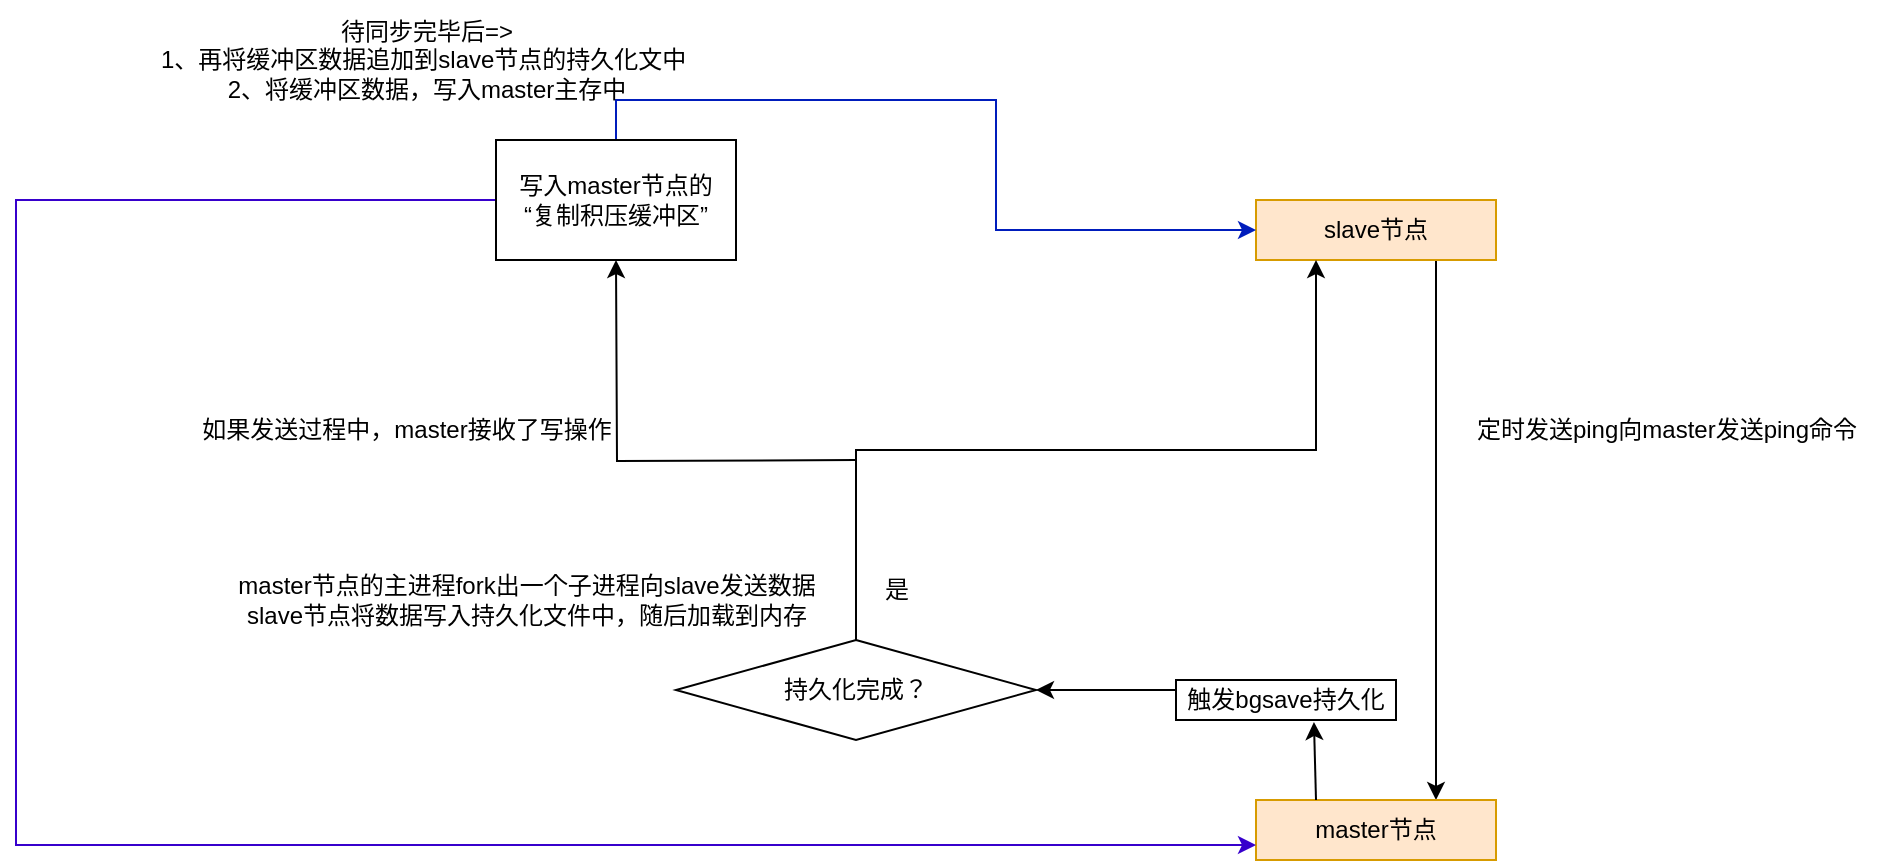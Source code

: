 <mxfile version="22.0.6" type="github">
  <diagram name="第 1 页" id="InC7F5kwpcaetfhoXfsr">
    <mxGraphModel dx="1803" dy="513" grid="1" gridSize="10" guides="1" tooltips="1" connect="1" arrows="1" fold="1" page="1" pageScale="1" pageWidth="827" pageHeight="1169" math="0" shadow="0">
      <root>
        <mxCell id="0" />
        <mxCell id="1" parent="0" />
        <mxCell id="lrW4jDTgQNn0qahZzyx1-30" style="edgeStyle=orthogonalEdgeStyle;rounded=0;orthogonalLoop=1;jettySize=auto;html=1;exitX=0.75;exitY=1;exitDx=0;exitDy=0;entryX=0.75;entryY=0;entryDx=0;entryDy=0;" edge="1" parent="1" source="lrW4jDTgQNn0qahZzyx1-2" target="lrW4jDTgQNn0qahZzyx1-7">
          <mxGeometry relative="1" as="geometry" />
        </mxCell>
        <mxCell id="lrW4jDTgQNn0qahZzyx1-2" value="slave节点" style="whiteSpace=wrap;html=1;rounded=0;fillColor=#ffe6cc;strokeColor=#d79b00;" vertex="1" parent="1">
          <mxGeometry x="120" y="180" width="120" height="30" as="geometry" />
        </mxCell>
        <mxCell id="lrW4jDTgQNn0qahZzyx1-7" value="master节点" style="whiteSpace=wrap;html=1;rounded=0;fillColor=#ffe6cc;strokeColor=#d79b00;" vertex="1" parent="1">
          <mxGeometry x="120" y="480" width="120" height="30" as="geometry" />
        </mxCell>
        <mxCell id="lrW4jDTgQNn0qahZzyx1-10" value="定时发送ping向master发送ping命令" style="text;html=1;align=center;verticalAlign=middle;resizable=0;points=[];autosize=1;strokeColor=none;fillColor=none;rounded=0;" vertex="1" parent="1">
          <mxGeometry x="220" y="280" width="210" height="30" as="geometry" />
        </mxCell>
        <mxCell id="lrW4jDTgQNn0qahZzyx1-21" style="edgeStyle=orthogonalEdgeStyle;rounded=0;orthogonalLoop=1;jettySize=auto;html=1;entryX=0.5;entryY=1;entryDx=0;entryDy=0;" edge="1" parent="1">
          <mxGeometry relative="1" as="geometry">
            <mxPoint x="-200" y="210" as="targetPoint" />
            <mxPoint x="-80" y="310" as="sourcePoint" />
          </mxGeometry>
        </mxCell>
        <mxCell id="lrW4jDTgQNn0qahZzyx1-23" style="edgeStyle=orthogonalEdgeStyle;rounded=0;orthogonalLoop=1;jettySize=auto;html=1;exitX=0.5;exitY=0;exitDx=0;exitDy=0;entryX=0;entryY=0.5;entryDx=0;entryDy=0;fillColor=#0050ef;strokeColor=#001DBC;" edge="1" parent="1" source="lrW4jDTgQNn0qahZzyx1-22" target="lrW4jDTgQNn0qahZzyx1-2">
          <mxGeometry relative="1" as="geometry" />
        </mxCell>
        <mxCell id="lrW4jDTgQNn0qahZzyx1-51" style="orthogonalLoop=1;jettySize=auto;html=1;exitX=0;exitY=0.5;exitDx=0;exitDy=0;entryX=0;entryY=0.75;entryDx=0;entryDy=0;edgeStyle=orthogonalEdgeStyle;rounded=0;fillColor=#6a00ff;strokeColor=#3700CC;" edge="1" parent="1" source="lrW4jDTgQNn0qahZzyx1-22" target="lrW4jDTgQNn0qahZzyx1-7">
          <mxGeometry relative="1" as="geometry">
            <Array as="points">
              <mxPoint x="-500" y="180" />
              <mxPoint x="-500" y="503" />
            </Array>
          </mxGeometry>
        </mxCell>
        <mxCell id="lrW4jDTgQNn0qahZzyx1-22" value="写入master节点的&lt;br&gt;“复制积压缓冲区”" style="rounded=0;whiteSpace=wrap;html=1;" vertex="1" parent="1">
          <mxGeometry x="-260" y="150" width="120" height="60" as="geometry" />
        </mxCell>
        <mxCell id="lrW4jDTgQNn0qahZzyx1-24" value="待同步完毕后=&amp;gt;&lt;br&gt;1、再将缓冲区数据追加到slave节点的持久化文中&amp;nbsp;&lt;br&gt;2、将缓冲区数据，写入master主存中" style="text;html=1;align=center;verticalAlign=middle;resizable=0;points=[];autosize=1;rounded=0;" vertex="1" parent="1">
          <mxGeometry x="-440" y="80" width="290" height="60" as="geometry" />
        </mxCell>
        <mxCell id="lrW4jDTgQNn0qahZzyx1-38" style="edgeStyle=none;orthogonalLoop=1;jettySize=auto;html=1;exitX=0;exitY=0.25;exitDx=0;exitDy=0;entryX=1;entryY=0.5;entryDx=0;entryDy=0;rounded=0;" edge="1" parent="1" source="lrW4jDTgQNn0qahZzyx1-31" target="lrW4jDTgQNn0qahZzyx1-39">
          <mxGeometry relative="1" as="geometry">
            <mxPoint x="10" y="425" as="targetPoint" />
          </mxGeometry>
        </mxCell>
        <mxCell id="lrW4jDTgQNn0qahZzyx1-31" value="触发bgsave持久化" style="whiteSpace=wrap;html=1;rounded=0;" vertex="1" parent="1">
          <mxGeometry x="80" y="420" width="110" height="20" as="geometry" />
        </mxCell>
        <mxCell id="lrW4jDTgQNn0qahZzyx1-37" style="edgeStyle=none;orthogonalLoop=1;jettySize=auto;html=1;exitX=0.25;exitY=0;exitDx=0;exitDy=0;entryX=0.627;entryY=1.05;entryDx=0;entryDy=0;entryPerimeter=0;rounded=0;" edge="1" parent="1" source="lrW4jDTgQNn0qahZzyx1-7" target="lrW4jDTgQNn0qahZzyx1-31">
          <mxGeometry relative="1" as="geometry" />
        </mxCell>
        <mxCell id="lrW4jDTgQNn0qahZzyx1-41" style="edgeStyle=orthogonalEdgeStyle;orthogonalLoop=1;jettySize=auto;html=1;exitX=0.5;exitY=0;exitDx=0;exitDy=0;entryX=0.25;entryY=1;entryDx=0;entryDy=0;rounded=0;" edge="1" parent="1" source="lrW4jDTgQNn0qahZzyx1-39" target="lrW4jDTgQNn0qahZzyx1-2">
          <mxGeometry relative="1" as="geometry" />
        </mxCell>
        <mxCell id="lrW4jDTgQNn0qahZzyx1-39" value="持久化完成？" style="rhombus;whiteSpace=wrap;html=1;rounded=0;" vertex="1" parent="1">
          <mxGeometry x="-170" y="400" width="180" height="50" as="geometry" />
        </mxCell>
        <mxCell id="lrW4jDTgQNn0qahZzyx1-42" value="master节点的主进程fork出一个子进程向slave发送数据&lt;br style=&quot;border-color: var(--border-color);&quot;&gt;slave节点将数据写入持久化文件中，随后加载到内存" style="text;html=1;align=center;verticalAlign=middle;resizable=0;points=[];autosize=1;strokeColor=none;fillColor=none;rounded=0;" vertex="1" parent="1">
          <mxGeometry x="-400" y="360" width="310" height="40" as="geometry" />
        </mxCell>
        <mxCell id="lrW4jDTgQNn0qahZzyx1-43" value="是" style="text;html=1;align=center;verticalAlign=middle;resizable=0;points=[];autosize=1;strokeColor=none;fillColor=none;rounded=0;" vertex="1" parent="1">
          <mxGeometry x="-80" y="360" width="40" height="30" as="geometry" />
        </mxCell>
        <mxCell id="lrW4jDTgQNn0qahZzyx1-44" value="如果发送过程中，master接收了写操作" style="text;html=1;align=center;verticalAlign=middle;resizable=0;points=[];autosize=1;strokeColor=none;fillColor=none;rounded=0;" vertex="1" parent="1">
          <mxGeometry x="-420" y="280" width="230" height="30" as="geometry" />
        </mxCell>
        <mxCell id="lrW4jDTgQNn0qahZzyx1-45" value="&lt;span style=&quot;padding: 0px; margin: 0px; border: 0px; font-variant-numeric: inherit; font-variant-east-asian: inherit; font-variant-alternates: inherit; font-variant-position: inherit; font-stretch: inherit; font-size: 10px; line-height: inherit; font-family: SFUIText, PingFangSC-Regular, &amp;quot;Helvetica Neue&amp;quot;, Helvetica, Arial, sans-serif; font-optical-sizing: inherit; font-kerning: inherit; font-feature-settings: inherit; font-variation-settings: inherit; vertical-align: baseline; color: transparent; position: absolute; cursor: text; transform-origin: 0% 0%; top: 0px; height: 100px; width: 714.375px; text-align: start; background-color: rgb(255, 255, 255);&quot; id=&quot;page707R_mcid29&quot; class=&quot;markedContent&quot;&gt;&lt;span style=&quot;padding: 0px; margin: 0px; border: 0px; font-style: inherit; font-variant: inherit; font-weight: inherit; font-stretch: inherit; font-size: calc(var(--scale-factor)*10.56px); line-height: inherit; font-family: sans-serif; font-optical-sizing: inherit; font-kerning: inherit; font-feature-settings: inherit; font-variation-settings: inherit; vertical-align: baseline; position: absolute; cursor: text; transform-origin: 0% 0%; height: 100px; width: 714.375px; left: calc(var(--scale-factor)*249.05px); top: calc(var(--scale-factor)*127.81px);&quot; dir=&quot;ltr&quot; role=&quot;presentation&quot;&gt;&lt;br&gt;&lt;/span&gt;&lt;/span&gt;" style="text;html=1;align=center;verticalAlign=middle;resizable=0;points=[];autosize=1;strokeColor=none;fillColor=none;rounded=0;" vertex="1" parent="1">
          <mxGeometry x="300" y="328" width="20" height="10" as="geometry" />
        </mxCell>
      </root>
    </mxGraphModel>
  </diagram>
</mxfile>
